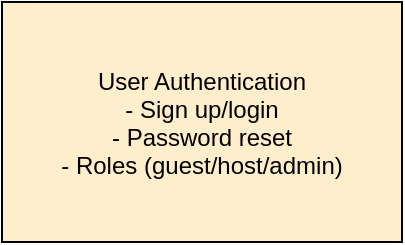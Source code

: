 ﻿<?xml version="1.0" encoding="UTF-8"?>
<mxfile>
  <diagram name="Backend Features">
    <mxGraphModel dx="1000" dy="800" grid="1" gridSize="10" guides="1" tooltips="1" connect="1" arrows="1">
      <root>
        <mxCell id="0"/>
        <mxCell id="1" parent="0"/>
        
        <!-- Backend Features -->
        <mxCell id="user-auth" value="User Authentication&#xa;- Sign up/login&#xa;- Password reset&#xa;- Roles (guest/host/admin)" style="shape=rectangle;fillColor=#FFEECC;strokeColor=#000000;" vertex="1" parent="1">
          <mxGeometry x="50" y="50" width="200" height="120" as="geometry"/>
        </mxCell>

        <mxCell id="property-mgmt" value="Property Management&#xa;- CRUD properties&#xa;- Amenities & Photos" style="shape=rectangle;fillColor=#CCEEFF;strokeColor=#000000;" vertex="1" parent="1">
          <mxGeometry x="300" y="50" width="200" height="100" as="geometry"/>
        </mxCell>

        <mxCell id="booking" value="Booking System&#xa;- Create/Update/Cancel bookings&#xa;- Availability check" style="shape=rectangle;fillColor=#FFCCEE;strokeColor=#000000;" vertex="1" parent="1">
          <mxGeometry x="550" y="50" width="200" height="100" as="geometry"/>
        </mxCell>

        <mxCell id="payments" value="Payments&#xa;- Process payments&#xa;- Transaction status" style="shape=rectangle;fillColor=#CCFFEE;strokeColor=#000000;" vertex="1" parent="1">
          <mxGeometry x="50" y="250" width="200" height="80" as="geometry"/>
        </mxCell>

        <mxCell id="reviews" value="Reviews&#xa;- Add ratings/comments" style="shape=rectangle;fillColor=#FFEEFF;strokeColor=#000000;" vertex="1" parent="1">
          <mxGeometry x="300" y="250" width="200" height="80" as="geometry"/>
        </mxCell>

        <mxCell id="notifications" value="Notifications&#xa;- Email/WhatsApp alerts" style="shape=rectangle;fillColor=#EEFFCC;strokeColor=#000000;" vertex="1" parent="1">
          <mxGeometry x="550" y="250" width="200" height="80" as="geometry"/>
        </mxCell>

        <mxCell id="search" value="Search & Filters&#xa;- Location, price, availability, amenities" style="shape=rectangle;fillColor=#CCCCEE;strokeColor=#000000;" vertex="1" parent="1">
          <mxGeometry x="300" y="400" width="200" height="80" as="geometry"/>
        </mxCell>

        <!-- Example connections -->
        <mxCell id="e1" style="edgeStyle=elbowEdgeStyle;rounded=0;" edge="1" parent="1" source="booking" target="payments"/>
        <mxCell id="e2" style="edgeStyle=elbowEdgeStyle;rounded=0;" edge="1" parent="1" source="booking" target="notifications"/>
        <mxCell id="e3" style="edgeStyle=elbowEdgeStyle;rounded=0;" edge="1" parent="1" source="property-mgmt" target="booking"/>
      </root>
    </mxGraphModel>
  </diagram>
</mxfile>

